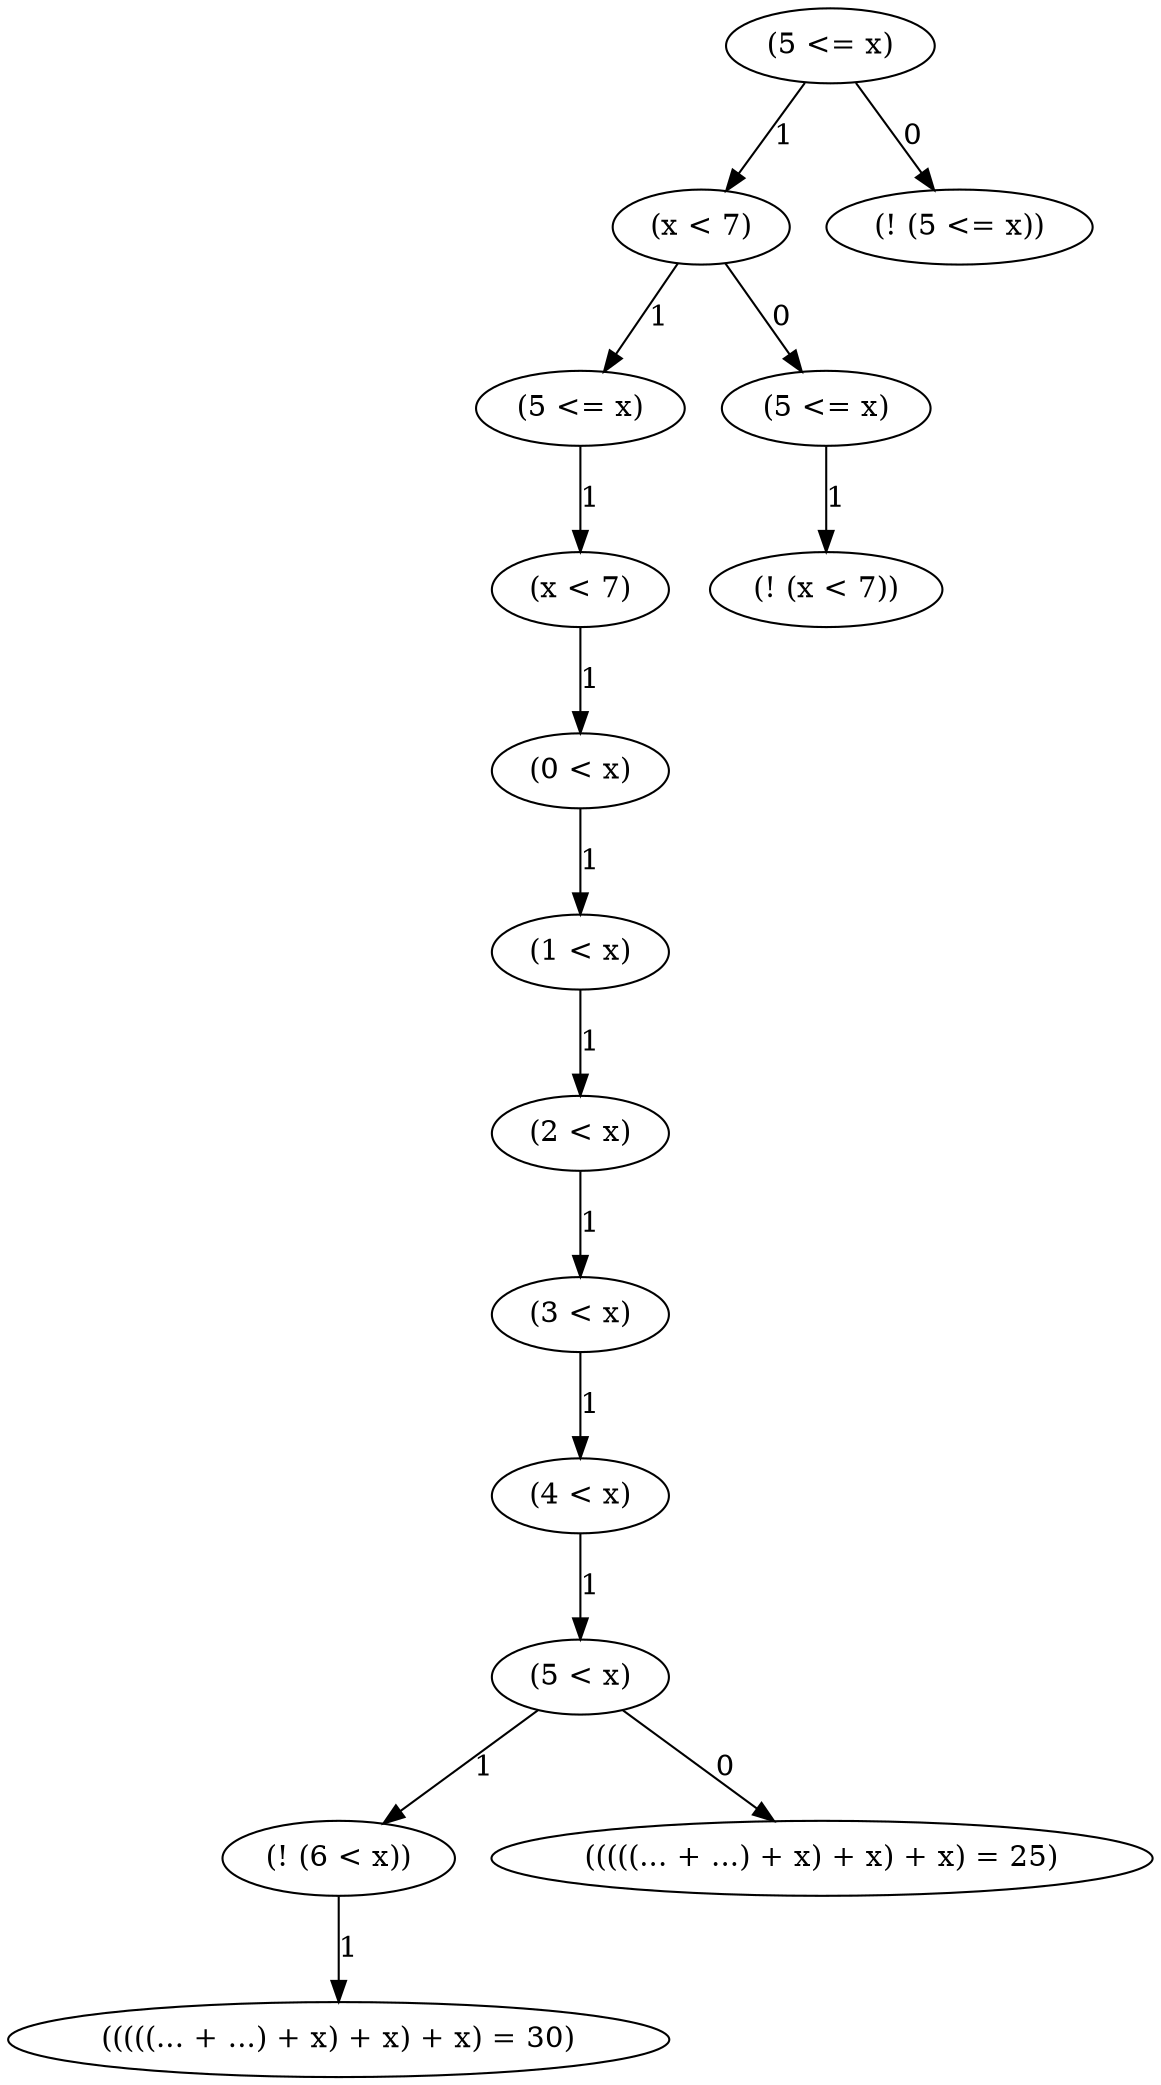 digraph {
"(5 <= x)0" [ label="(5 <= x)" ];
"(5 <= x)0" -> "(x < 7)1" [ label="1" ];
"(x < 7)1" [ label="(x < 7)" ];
"(x < 7)1" -> "(5 <= x)2" [ label="1" ];
"(5 <= x)2" [ label="(5 <= x)" ];
"(5 <= x)2" -> "(x < 7)3" [ label="1" ];
"(x < 7)3" [ label="(x < 7)" ];
"(x < 7)3" -> "(0 < x)4" [ label="1" ];
"(0 < x)4" [ label="(0 < x)" ];
"(0 < x)4" -> "(1 < x)5" [ label="1" ];
"(1 < x)5" [ label="(1 < x)" ];
"(1 < x)5" -> "(2 < x)6" [ label="1" ];
"(2 < x)6" [ label="(2 < x)" ];
"(2 < x)6" -> "(3 < x)7" [ label="1" ];
"(3 < x)7" [ label="(3 < x)" ];
"(3 < x)7" -> "(4 < x)8" [ label="1" ];
"(4 < x)8" [ label="(4 < x)" ];
"(4 < x)8" -> "(5 < x)9" [ label="1" ];
"(5 < x)9" [ label="(5 < x)" ];
"(5 < x)9" -> "(! (6 < x))10" [ label="1" ];
"(! (6 < x))10" [ label="(! (6 < x))" ];
"(! (6 < x))10" -> "(((((... + ...) + x) + x) + x) = 30)11" [ label="1" ];
"(((((... + ...) + x) + x) + x) = 30)11" [ label="(((((... + ...) + x) + x) + x) = 30)" ];
"(5 < x)9" -> "(((((... + ...) + x) + x) + x) = 25)12" [ label="0" ];
"(((((... + ...) + x) + x) + x) = 25)12" [ label="(((((... + ...) + x) + x) + x) = 25)" ];
"(x < 7)1" -> "(5 <= x)13" [ label="0" ];
"(5 <= x)13" [ label="(5 <= x)" ];
"(5 <= x)13" -> "(! (x < 7))14" [ label="1" ];
"(! (x < 7))14" [ label="(! (x < 7))" ];
"(5 <= x)0" -> "(! (5 <= x))15" [ label="0" ];
"(! (5 <= x))15" [ label="(! (5 <= x))" ];
}
